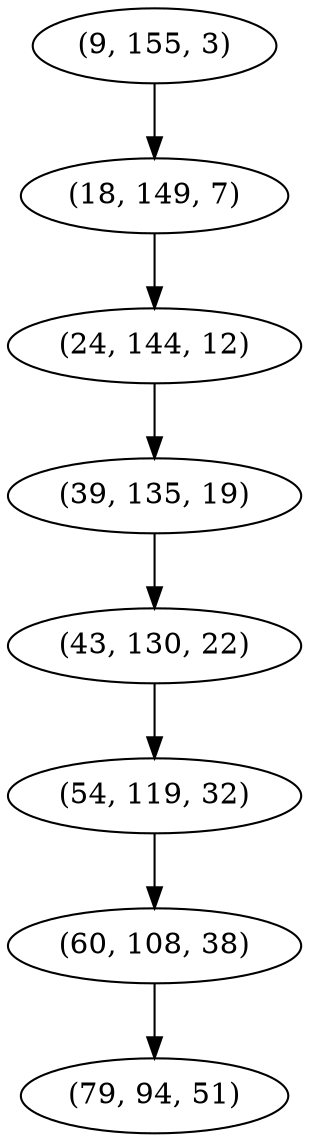 digraph tree {
    "(9, 155, 3)";
    "(18, 149, 7)";
    "(24, 144, 12)";
    "(39, 135, 19)";
    "(43, 130, 22)";
    "(54, 119, 32)";
    "(60, 108, 38)";
    "(79, 94, 51)";
    "(9, 155, 3)" -> "(18, 149, 7)";
    "(18, 149, 7)" -> "(24, 144, 12)";
    "(24, 144, 12)" -> "(39, 135, 19)";
    "(39, 135, 19)" -> "(43, 130, 22)";
    "(43, 130, 22)" -> "(54, 119, 32)";
    "(54, 119, 32)" -> "(60, 108, 38)";
    "(60, 108, 38)" -> "(79, 94, 51)";
}
